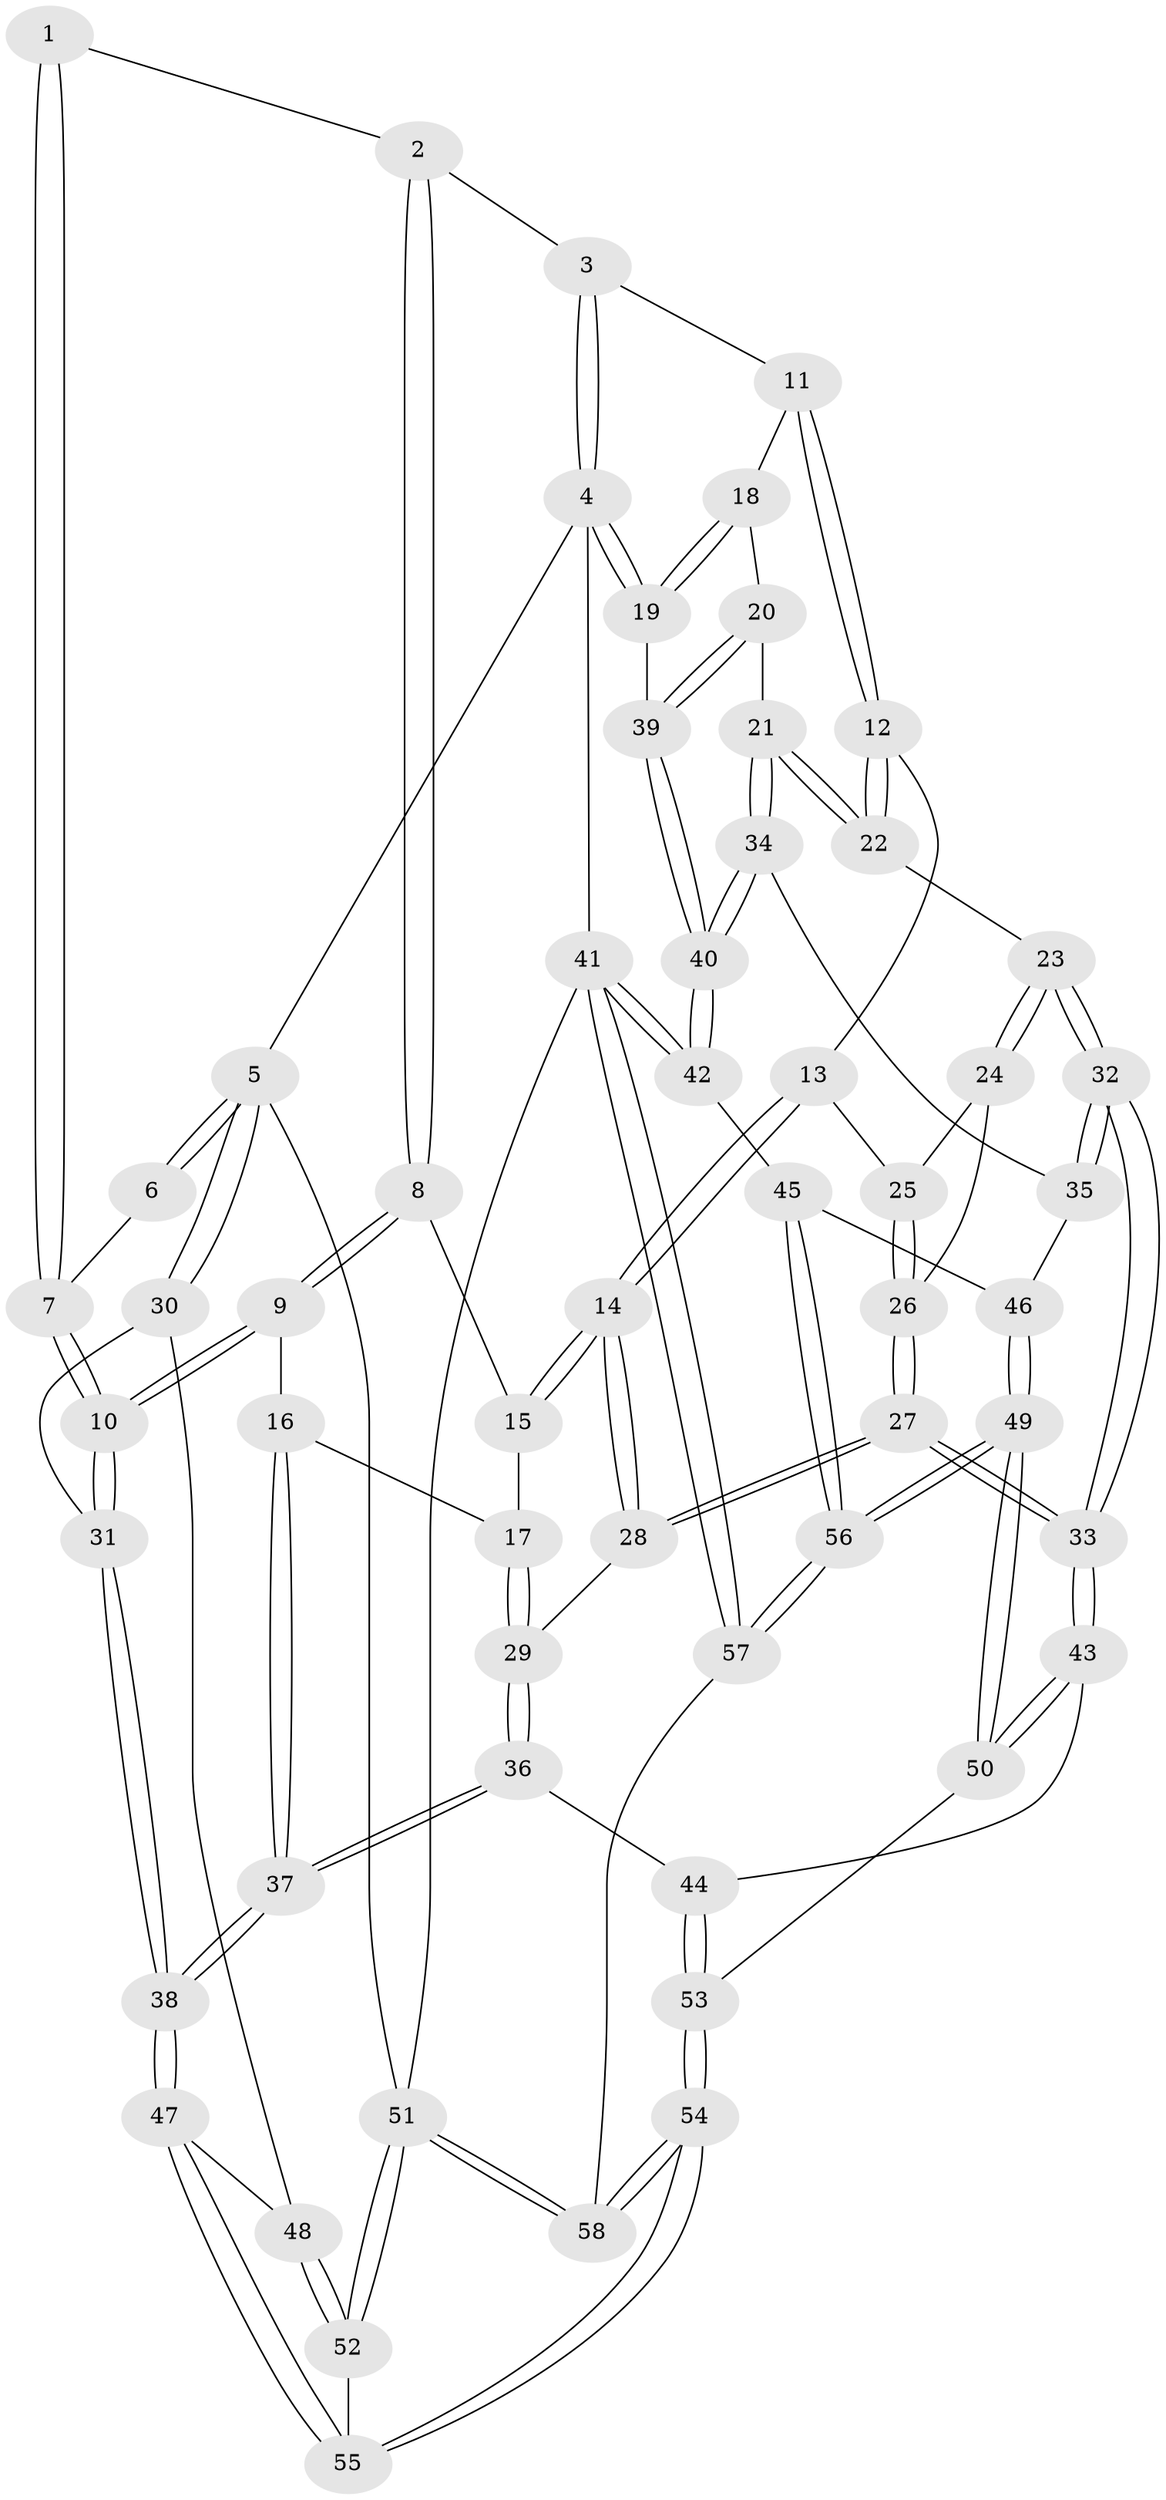 // Generated by graph-tools (version 1.1) at 2025/38/03/09/25 02:38:34]
// undirected, 58 vertices, 142 edges
graph export_dot {
graph [start="1"]
  node [color=gray90,style=filled];
  1 [pos="+0.379946386862773+0"];
  2 [pos="+0.47221963196814865+0.00011338896688136609"];
  3 [pos="+0.6518179785622348+0"];
  4 [pos="+1+0"];
  5 [pos="+0+0"];
  6 [pos="+0.07686136419168758+0"];
  7 [pos="+0.06475956322862066+0.3486677833208913"];
  8 [pos="+0.45005195107273455+0.07387280397154135"];
  9 [pos="+0.13641168690561678+0.3996562387098038"];
  10 [pos="+0.05162967201113133+0.38998617665474666"];
  11 [pos="+0.7472848940671785+0.16543685544426945"];
  12 [pos="+0.6480107686208753+0.38672749370884796"];
  13 [pos="+0.62448937751632+0.4090593363306614"];
  14 [pos="+0.5246472648572343+0.4658275286643395"];
  15 [pos="+0.42872730374405893+0.26377002346346723"];
  16 [pos="+0.16467196553682353+0.4114353861320322"];
  17 [pos="+0.29693975514657805+0.4223707088857794"];
  18 [pos="+0.8364895946846101+0.23012631016906954"];
  19 [pos="+1+0.2779321250978173"];
  20 [pos="+0.8633686889312361+0.47241985514206813"];
  21 [pos="+0.8561715608144079+0.5037025580846751"];
  22 [pos="+0.7552242457434798+0.4901517110171404"];
  23 [pos="+0.7166638152352371+0.5157084076065062"];
  24 [pos="+0.6864535799449005+0.510524256960168"];
  25 [pos="+0.6311627644340219+0.42215119955710206"];
  26 [pos="+0.6614130210466496+0.5285660922371451"];
  27 [pos="+0.6113298819078558+0.6009580468192103"];
  28 [pos="+0.5076175037640678+0.5044918738828682"];
  29 [pos="+0.4177688488428894+0.5471188000626729"];
  30 [pos="+0+0.4690138156422045"];
  31 [pos="+0.021677815382191216+0.40340485236352774"];
  32 [pos="+0.668021215648672+0.6762274639415934"];
  33 [pos="+0.6635909382318159+0.6778090839583393"];
  34 [pos="+0.8815000819104963+0.5971926380936211"];
  35 [pos="+0.8235595265082192+0.6510503207058395"];
  36 [pos="+0.3628972000620249+0.6704294939641402"];
  37 [pos="+0.29463909586368375+0.700481462419274"];
  38 [pos="+0.28518676381898433+0.7088117776412041"];
  39 [pos="+1+0.36038668849687744"];
  40 [pos="+1+0.6857694867807119"];
  41 [pos="+1+1"];
  42 [pos="+1+0.7309276377963488"];
  43 [pos="+0.6302923898467344+0.740285510172529"];
  44 [pos="+0.47815990931333224+0.7449530472019473"];
  45 [pos="+0.9262533420851865+0.8252009950508037"];
  46 [pos="+0.8345771350128381+0.7103948514918286"];
  47 [pos="+0.20845188439096202+0.784589584968651"];
  48 [pos="+0+0.4847573707351096"];
  49 [pos="+0.7453714600850017+1"];
  50 [pos="+0.6645070594146484+0.8632594763614881"];
  51 [pos="+0+1"];
  52 [pos="+0+0.9746305140363715"];
  53 [pos="+0.461091734010684+0.8792630446285433"];
  54 [pos="+0.32221100820826865+1"];
  55 [pos="+0.20148924482402586+0.8386345405335619"];
  56 [pos="+0.7504042432341226+1"];
  57 [pos="+0.7539990927497796+1"];
  58 [pos="+0.33263222308001333+1"];
  1 -- 2;
  1 -- 7;
  1 -- 7;
  2 -- 3;
  2 -- 8;
  2 -- 8;
  3 -- 4;
  3 -- 4;
  3 -- 11;
  4 -- 5;
  4 -- 19;
  4 -- 19;
  4 -- 41;
  5 -- 6;
  5 -- 6;
  5 -- 30;
  5 -- 30;
  5 -- 51;
  6 -- 7;
  7 -- 10;
  7 -- 10;
  8 -- 9;
  8 -- 9;
  8 -- 15;
  9 -- 10;
  9 -- 10;
  9 -- 16;
  10 -- 31;
  10 -- 31;
  11 -- 12;
  11 -- 12;
  11 -- 18;
  12 -- 13;
  12 -- 22;
  12 -- 22;
  13 -- 14;
  13 -- 14;
  13 -- 25;
  14 -- 15;
  14 -- 15;
  14 -- 28;
  14 -- 28;
  15 -- 17;
  16 -- 17;
  16 -- 37;
  16 -- 37;
  17 -- 29;
  17 -- 29;
  18 -- 19;
  18 -- 19;
  18 -- 20;
  19 -- 39;
  20 -- 21;
  20 -- 39;
  20 -- 39;
  21 -- 22;
  21 -- 22;
  21 -- 34;
  21 -- 34;
  22 -- 23;
  23 -- 24;
  23 -- 24;
  23 -- 32;
  23 -- 32;
  24 -- 25;
  24 -- 26;
  25 -- 26;
  25 -- 26;
  26 -- 27;
  26 -- 27;
  27 -- 28;
  27 -- 28;
  27 -- 33;
  27 -- 33;
  28 -- 29;
  29 -- 36;
  29 -- 36;
  30 -- 31;
  30 -- 48;
  31 -- 38;
  31 -- 38;
  32 -- 33;
  32 -- 33;
  32 -- 35;
  32 -- 35;
  33 -- 43;
  33 -- 43;
  34 -- 35;
  34 -- 40;
  34 -- 40;
  35 -- 46;
  36 -- 37;
  36 -- 37;
  36 -- 44;
  37 -- 38;
  37 -- 38;
  38 -- 47;
  38 -- 47;
  39 -- 40;
  39 -- 40;
  40 -- 42;
  40 -- 42;
  41 -- 42;
  41 -- 42;
  41 -- 57;
  41 -- 57;
  41 -- 51;
  42 -- 45;
  43 -- 44;
  43 -- 50;
  43 -- 50;
  44 -- 53;
  44 -- 53;
  45 -- 46;
  45 -- 56;
  45 -- 56;
  46 -- 49;
  46 -- 49;
  47 -- 48;
  47 -- 55;
  47 -- 55;
  48 -- 52;
  48 -- 52;
  49 -- 50;
  49 -- 50;
  49 -- 56;
  49 -- 56;
  50 -- 53;
  51 -- 52;
  51 -- 52;
  51 -- 58;
  51 -- 58;
  52 -- 55;
  53 -- 54;
  53 -- 54;
  54 -- 55;
  54 -- 55;
  54 -- 58;
  54 -- 58;
  56 -- 57;
  56 -- 57;
  57 -- 58;
}
